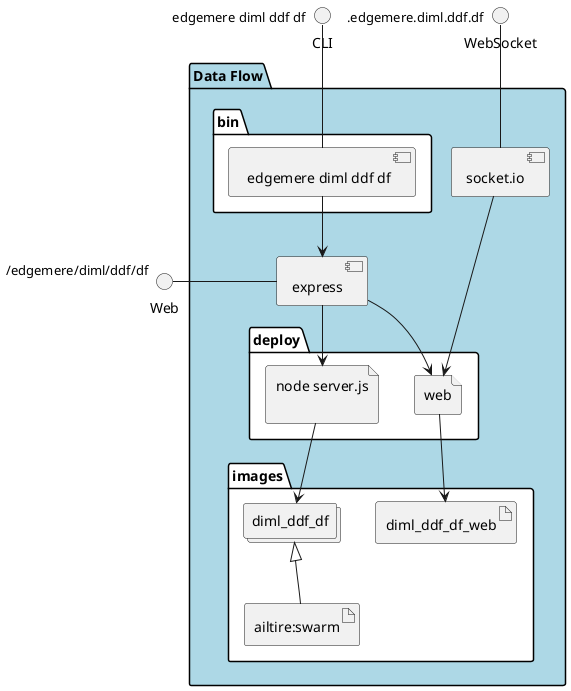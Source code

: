 @startuml
  interface CLI
  interface Web
  interface WebSocket
package "Data Flow" #lightblue {
  component express as REST
  component socket.io as socket
  folder bin #ffffff {
    component " edgemere diml ddf df" as binName
  }
  binName --> REST

  folder deploy #ffffff {
      file "node server.js\n" as diml_ddf_df_container
      REST --> diml_ddf_df_container

  
    file "web" as web_container
    REST --> web_container
    socket ---> web_container
  
  }
  folder images #ffffff {
    collections "diml_ddf_df" as diml_ddf_dfimage
    artifact "ailtire:swarm" as ailtireswarm
    diml_ddf_dfimage <|-- ailtireswarm
    diml_ddf_df_container --> diml_ddf_dfimage

  
      artifact "diml_ddf_df_web" as diml_ddf_df_web
      web_container --> diml_ddf_df_web
    
  }
}
CLI " edgemere diml ddf df" -- binName
Web "/edgemere/diml/ddf/df" - REST
WebSocket ".edgemere.diml.ddf.df" -- socket

@enduml

